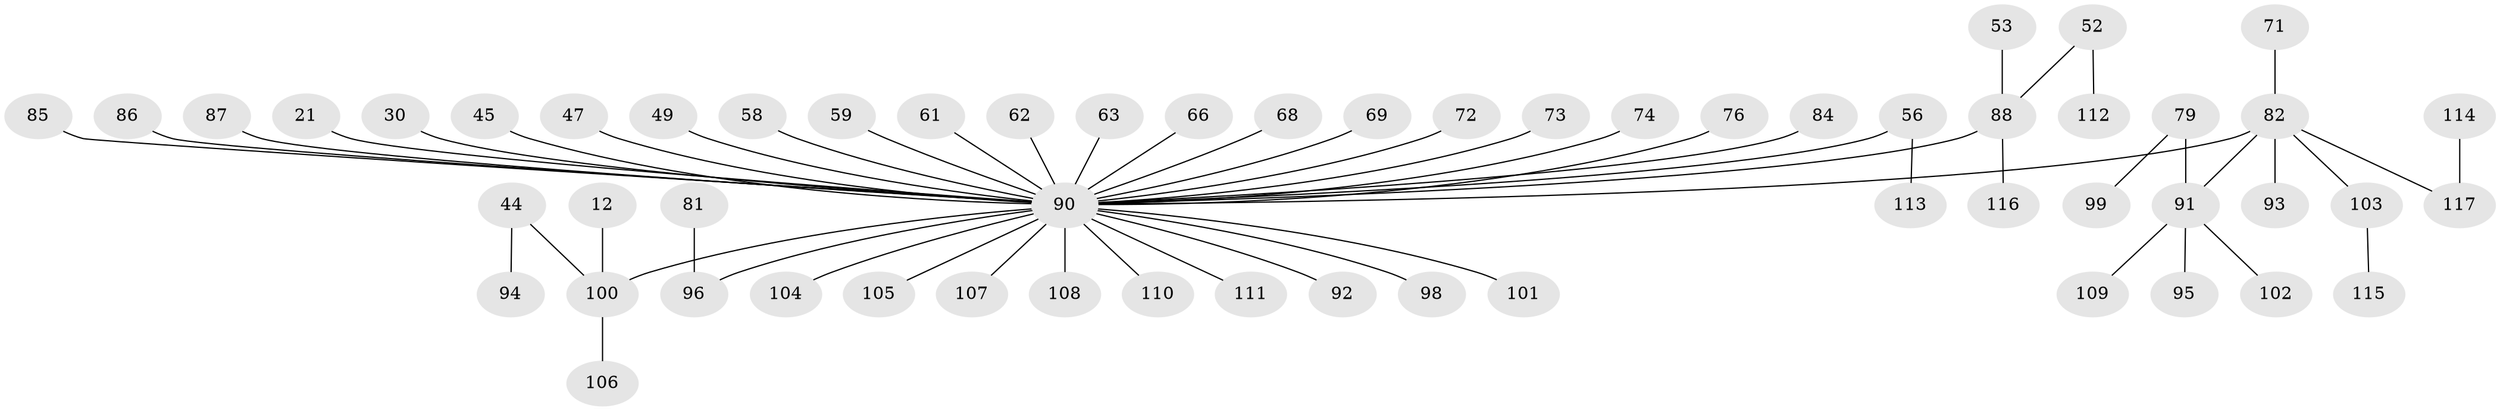 // original degree distribution, {3: 0.20512820512820512, 8: 0.008547008547008548, 5: 0.05128205128205128, 4: 0.042735042735042736, 2: 0.1794871794871795, 1: 0.5128205128205128}
// Generated by graph-tools (version 1.1) at 2025/53/03/09/25 04:53:27]
// undirected, 58 vertices, 57 edges
graph export_dot {
graph [start="1"]
  node [color=gray90,style=filled];
  12;
  21;
  30;
  44;
  45;
  47;
  49;
  52 [super="+35+37"];
  53;
  56;
  58;
  59;
  61;
  62;
  63;
  66;
  68;
  69;
  71;
  72;
  73;
  74;
  76;
  79;
  81;
  82 [super="+32+60+75+51+46"];
  84;
  85;
  86;
  87;
  88 [super="+28+50+31"];
  90 [super="+89+55+80+67"];
  91 [super="+57"];
  92;
  93;
  94;
  95;
  96 [super="+78"];
  98;
  99;
  100 [super="+7"];
  101;
  102;
  103;
  104;
  105;
  106;
  107;
  108;
  109;
  110;
  111;
  112;
  113;
  114;
  115;
  116;
  117 [super="+97"];
  12 -- 100;
  21 -- 90;
  30 -- 90;
  44 -- 94;
  44 -- 100;
  45 -- 90;
  47 -- 90;
  49 -- 90;
  52 -- 112;
  52 -- 88;
  53 -- 88;
  56 -- 113;
  56 -- 90;
  58 -- 90;
  59 -- 90;
  61 -- 90;
  62 -- 90;
  63 -- 90;
  66 -- 90;
  68 -- 90;
  69 -- 90;
  71 -- 82;
  72 -- 90;
  73 -- 90;
  74 -- 90;
  76 -- 90;
  79 -- 99;
  79 -- 91;
  81 -- 96;
  82 -- 103;
  82 -- 117;
  82 -- 90;
  82 -- 91;
  82 -- 93;
  84 -- 90;
  85 -- 90;
  86 -- 90;
  87 -- 90;
  88 -- 116;
  88 -- 90;
  90 -- 101;
  90 -- 111;
  90 -- 92;
  90 -- 98;
  90 -- 100;
  90 -- 105;
  90 -- 107;
  90 -- 108;
  90 -- 110;
  90 -- 96;
  90 -- 104;
  91 -- 95;
  91 -- 102;
  91 -- 109;
  100 -- 106;
  103 -- 115;
  114 -- 117;
}

